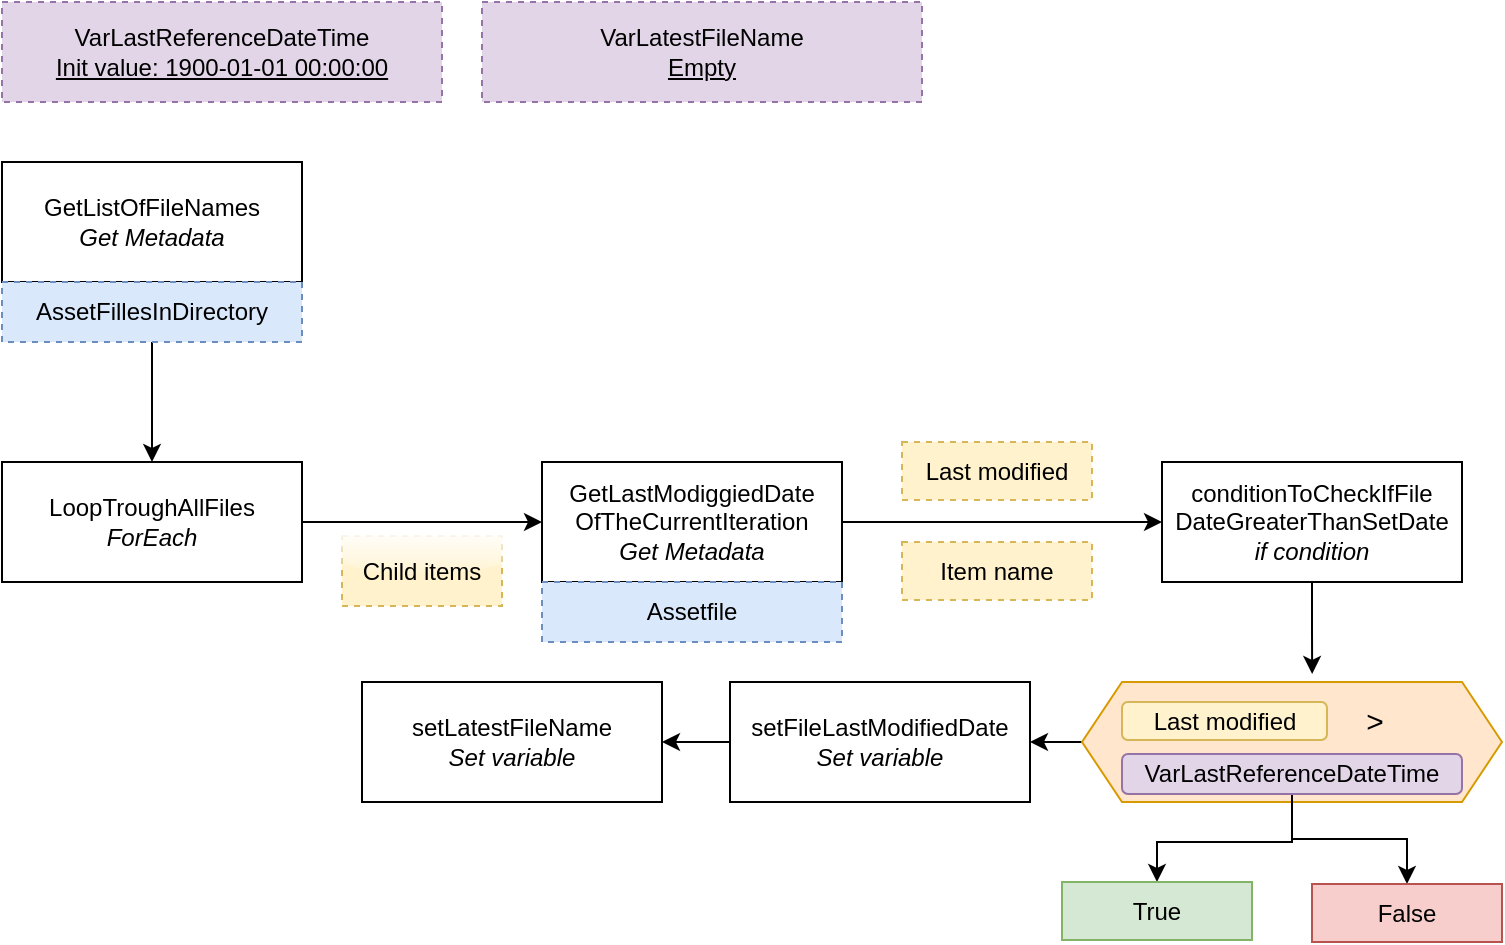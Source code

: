 <mxfile version="16.6.4" type="device"><diagram id="XJAgLDVpwuKovt1wekM0" name="Page-1"><mxGraphModel dx="330" dy="480" grid="1" gridSize="10" guides="1" tooltips="1" connect="1" arrows="1" fold="1" page="1" pageScale="1" pageWidth="827" pageHeight="1169" math="0" shadow="0"><root><mxCell id="0"/><mxCell id="1" parent="0"/><mxCell id="KhewvZ9XprkoMLwY5k9u-1" value="GetListOfFileNames&lt;br&gt;&lt;i&gt;Get Metadata&lt;/i&gt;" style="rounded=0;whiteSpace=wrap;html=1;fillColor=none;strokeWidth=1;" parent="1" vertex="1"><mxGeometry x="50" y="100" width="150" height="60" as="geometry"/></mxCell><mxCell id="5lwF0r0FDSbAHvLKS7lK-13" style="edgeStyle=orthogonalEdgeStyle;rounded=0;orthogonalLoop=1;jettySize=auto;html=1;" edge="1" parent="1" source="KhewvZ9XprkoMLwY5k9u-2" target="5lwF0r0FDSbAHvLKS7lK-4"><mxGeometry relative="1" as="geometry"/></mxCell><mxCell id="KhewvZ9XprkoMLwY5k9u-2" value="LoopTroughAllFiles&lt;br&gt;&lt;i&gt;ForEach&lt;/i&gt;" style="rounded=0;whiteSpace=wrap;html=1;" parent="1" vertex="1"><mxGeometry x="50" y="250" width="150" height="60" as="geometry"/></mxCell><mxCell id="5lwF0r0FDSbAHvLKS7lK-20" style="edgeStyle=orthogonalEdgeStyle;rounded=0;orthogonalLoop=1;jettySize=auto;html=1;fillColor=#ffe6cc;strokeColor=#000000;" edge="1" parent="1" source="5lwF0r0FDSbAHvLKS7lK-4" target="5lwF0r0FDSbAHvLKS7lK-19"><mxGeometry relative="1" as="geometry"/></mxCell><mxCell id="5lwF0r0FDSbAHvLKS7lK-4" value="GetLastModiggiedDate&lt;br&gt;OfTheCurrentIteration&lt;br&gt;&lt;i&gt;Get Metadata&lt;/i&gt;" style="rounded=0;whiteSpace=wrap;html=1;" vertex="1" parent="1"><mxGeometry x="320" y="250" width="150" height="60" as="geometry"/></mxCell><mxCell id="5lwF0r0FDSbAHvLKS7lK-9" style="edgeStyle=orthogonalEdgeStyle;rounded=0;orthogonalLoop=1;jettySize=auto;html=1;exitX=0.5;exitY=1;exitDx=0;exitDy=0;" edge="1" parent="1" source="5lwF0r0FDSbAHvLKS7lK-5" target="KhewvZ9XprkoMLwY5k9u-2"><mxGeometry relative="1" as="geometry"/></mxCell><mxCell id="5lwF0r0FDSbAHvLKS7lK-5" value="AssetFillesInDirectory" style="rounded=0;whiteSpace=wrap;html=1;dashed=1;fillColor=#dae8fc;strokeColor=#6c8ebf;" vertex="1" parent="1"><mxGeometry x="50" y="160" width="150" height="30" as="geometry"/></mxCell><mxCell id="5lwF0r0FDSbAHvLKS7lK-11" value="Assetfile" style="rounded=0;whiteSpace=wrap;html=1;dashed=1;fillColor=#dae8fc;strokeColor=#6c8ebf;" vertex="1" parent="1"><mxGeometry x="320" y="310" width="150" height="30" as="geometry"/></mxCell><mxCell id="5lwF0r0FDSbAHvLKS7lK-12" value="Child items" style="rounded=0;whiteSpace=wrap;html=1;dashed=1;fillColor=#fff2cc;strokeColor=#d6b656;glass=1;" vertex="1" parent="1"><mxGeometry x="220" y="287" width="80" height="35" as="geometry"/></mxCell><mxCell id="5lwF0r0FDSbAHvLKS7lK-14" value="Item name&lt;br&gt;" style="rounded=0;whiteSpace=wrap;html=1;dashed=1;fillColor=#fff2cc;strokeColor=#d6b656;" vertex="1" parent="1"><mxGeometry x="500" y="290" width="95" height="29" as="geometry"/></mxCell><mxCell id="5lwF0r0FDSbAHvLKS7lK-15" value="VarLastReferenceDateTime&lt;br&gt;&lt;u&gt;Init value:&amp;nbsp;1900-01-01 00:00:00&lt;/u&gt;" style="rounded=0;whiteSpace=wrap;html=1;dashed=1;fillColor=#e1d5e7;strokeColor=#9673a6;" vertex="1" parent="1"><mxGeometry x="50" y="20" width="220" height="50" as="geometry"/></mxCell><mxCell id="5lwF0r0FDSbAHvLKS7lK-16" value="VarLatestFileName&lt;br&gt;&lt;u&gt;Empty&lt;/u&gt;" style="rounded=0;whiteSpace=wrap;html=1;dashed=1;fillColor=#e1d5e7;strokeColor=#9673a6;" vertex="1" parent="1"><mxGeometry x="290" y="20" width="220" height="50" as="geometry"/></mxCell><mxCell id="5lwF0r0FDSbAHvLKS7lK-31" style="edgeStyle=orthogonalEdgeStyle;rounded=0;orthogonalLoop=1;jettySize=auto;html=1;entryX=0.548;entryY=-0.067;entryDx=0;entryDy=0;entryPerimeter=0;" edge="1" parent="1" source="5lwF0r0FDSbAHvLKS7lK-19" target="5lwF0r0FDSbAHvLKS7lK-26"><mxGeometry relative="1" as="geometry"/></mxCell><mxCell id="5lwF0r0FDSbAHvLKS7lK-19" value="conditionToCheckIfFile&lt;br&gt;DateGreaterThanSetDate&lt;br&gt;&lt;i&gt;if condition&lt;/i&gt;" style="rounded=0;whiteSpace=wrap;html=1;" vertex="1" parent="1"><mxGeometry x="630" y="250" width="150" height="60" as="geometry"/></mxCell><mxCell id="5lwF0r0FDSbAHvLKS7lK-25" value="Last modified" style="rounded=0;whiteSpace=wrap;html=1;dashed=1;fillColor=#fff2cc;strokeColor=#d6b656;" vertex="1" parent="1"><mxGeometry x="500" y="240" width="95" height="29" as="geometry"/></mxCell><mxCell id="5lwF0r0FDSbAHvLKS7lK-39" style="edgeStyle=orthogonalEdgeStyle;rounded=0;orthogonalLoop=1;jettySize=auto;html=1;entryX=0.5;entryY=0;entryDx=0;entryDy=0;strokeColor=#000000;" edge="1" parent="1" source="5lwF0r0FDSbAHvLKS7lK-26" target="5lwF0r0FDSbAHvLKS7lK-35"><mxGeometry relative="1" as="geometry"/></mxCell><mxCell id="5lwF0r0FDSbAHvLKS7lK-45" style="edgeStyle=orthogonalEdgeStyle;rounded=0;orthogonalLoop=1;jettySize=auto;html=1;fontSize=15;strokeColor=#000000;" edge="1" parent="1" source="5lwF0r0FDSbAHvLKS7lK-26" target="5lwF0r0FDSbAHvLKS7lK-43"><mxGeometry relative="1" as="geometry"/></mxCell><mxCell id="5lwF0r0FDSbAHvLKS7lK-26" value="" style="shape=hexagon;perimeter=hexagonPerimeter2;whiteSpace=wrap;html=1;fixedSize=1;rounded=0;glass=1;strokeWidth=1;fillColor=#ffe6cc;strokeColor=#d79b00;" vertex="1" parent="1"><mxGeometry x="590" y="360" width="210" height="60" as="geometry"/></mxCell><mxCell id="5lwF0r0FDSbAHvLKS7lK-38" style="edgeStyle=orthogonalEdgeStyle;rounded=0;orthogonalLoop=1;jettySize=auto;html=1;entryX=0.5;entryY=0;entryDx=0;entryDy=0;strokeColor=#000000;" edge="1" parent="1" source="5lwF0r0FDSbAHvLKS7lK-28" target="5lwF0r0FDSbAHvLKS7lK-36"><mxGeometry relative="1" as="geometry"/></mxCell><mxCell id="5lwF0r0FDSbAHvLKS7lK-28" value="VarLastReferenceDateTime&lt;br&gt;" style="rounded=1;whiteSpace=wrap;html=1;fillColor=#e1d5e7;strokeColor=#9673a6;" vertex="1" parent="1"><mxGeometry x="610" y="396" width="170" height="20" as="geometry"/></mxCell><mxCell id="5lwF0r0FDSbAHvLKS7lK-35" value="True" style="rounded=0;whiteSpace=wrap;html=1;fillColor=#d5e8d4;strokeColor=#82b366;" vertex="1" parent="1"><mxGeometry x="580" y="460" width="95" height="29" as="geometry"/></mxCell><mxCell id="5lwF0r0FDSbAHvLKS7lK-36" value="False" style="rounded=0;whiteSpace=wrap;html=1;fillColor=#f8cecc;strokeColor=#b85450;" vertex="1" parent="1"><mxGeometry x="705" y="461" width="95" height="29" as="geometry"/></mxCell><mxCell id="5lwF0r0FDSbAHvLKS7lK-40" value="Last modified" style="rounded=1;whiteSpace=wrap;html=1;fillColor=#fff2cc;strokeColor=#d6b656;" vertex="1" parent="1"><mxGeometry x="610" y="370" width="102.5" height="19" as="geometry"/></mxCell><mxCell id="5lwF0r0FDSbAHvLKS7lK-42" value="&lt;font style=&quot;font-size: 15px&quot;&gt;&amp;gt;&lt;/font&gt;" style="text;html=1;align=center;verticalAlign=middle;resizable=0;points=[];autosize=1;strokeColor=none;fillColor=none;" vertex="1" parent="1"><mxGeometry x="726" y="369" width="20" height="20" as="geometry"/></mxCell><mxCell id="5lwF0r0FDSbAHvLKS7lK-46" style="edgeStyle=orthogonalEdgeStyle;rounded=0;orthogonalLoop=1;jettySize=auto;html=1;fontSize=15;strokeColor=#000000;" edge="1" parent="1" source="5lwF0r0FDSbAHvLKS7lK-43" target="5lwF0r0FDSbAHvLKS7lK-44"><mxGeometry relative="1" as="geometry"/></mxCell><mxCell id="5lwF0r0FDSbAHvLKS7lK-43" value="setFileLastModifiedDate&lt;br&gt;&lt;i&gt;Set variable&lt;/i&gt;" style="rounded=0;whiteSpace=wrap;html=1;" vertex="1" parent="1"><mxGeometry x="414" y="360" width="150" height="60" as="geometry"/></mxCell><mxCell id="5lwF0r0FDSbAHvLKS7lK-44" value="setLatestFileName&lt;br&gt;&lt;i&gt;Set variable&lt;/i&gt;" style="rounded=0;whiteSpace=wrap;html=1;" vertex="1" parent="1"><mxGeometry x="230" y="360" width="150" height="60" as="geometry"/></mxCell></root></mxGraphModel></diagram></mxfile>